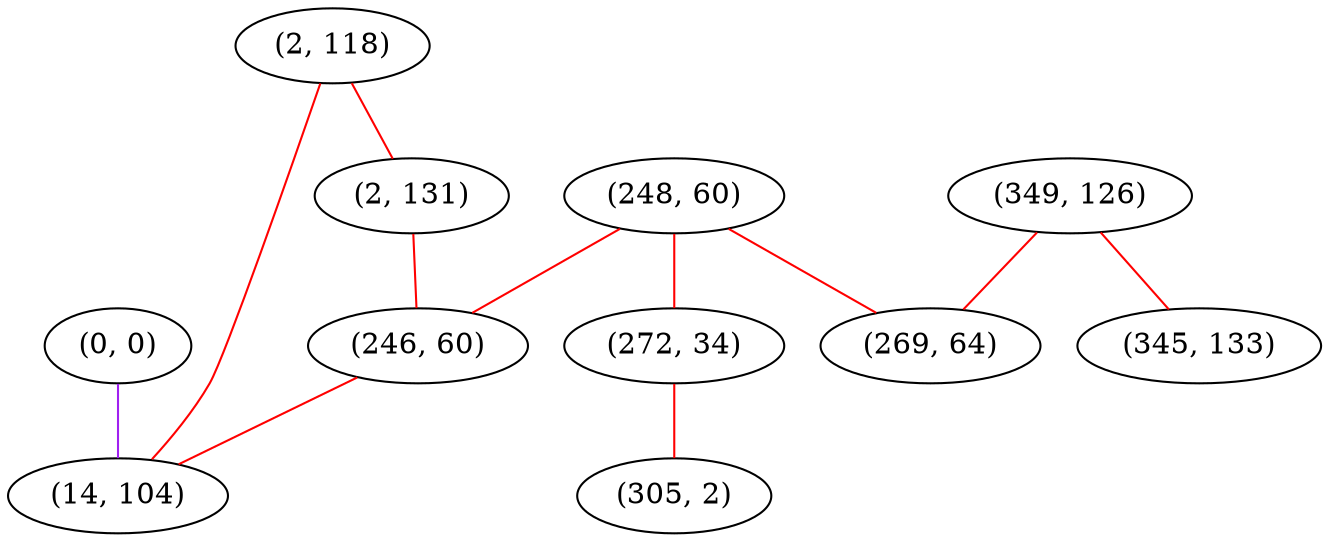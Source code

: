 graph "" {
"(0, 0)";
"(248, 60)";
"(349, 126)";
"(345, 133)";
"(272, 34)";
"(305, 2)";
"(2, 118)";
"(2, 131)";
"(246, 60)";
"(14, 104)";
"(269, 64)";
"(0, 0)" -- "(14, 104)"  [color=purple, key=0, weight=4];
"(248, 60)" -- "(246, 60)"  [color=red, key=0, weight=1];
"(248, 60)" -- "(272, 34)"  [color=red, key=0, weight=1];
"(248, 60)" -- "(269, 64)"  [color=red, key=0, weight=1];
"(349, 126)" -- "(345, 133)"  [color=red, key=0, weight=1];
"(349, 126)" -- "(269, 64)"  [color=red, key=0, weight=1];
"(272, 34)" -- "(305, 2)"  [color=red, key=0, weight=1];
"(2, 118)" -- "(2, 131)"  [color=red, key=0, weight=1];
"(2, 118)" -- "(14, 104)"  [color=red, key=0, weight=1];
"(2, 131)" -- "(246, 60)"  [color=red, key=0, weight=1];
"(246, 60)" -- "(14, 104)"  [color=red, key=0, weight=1];
}
